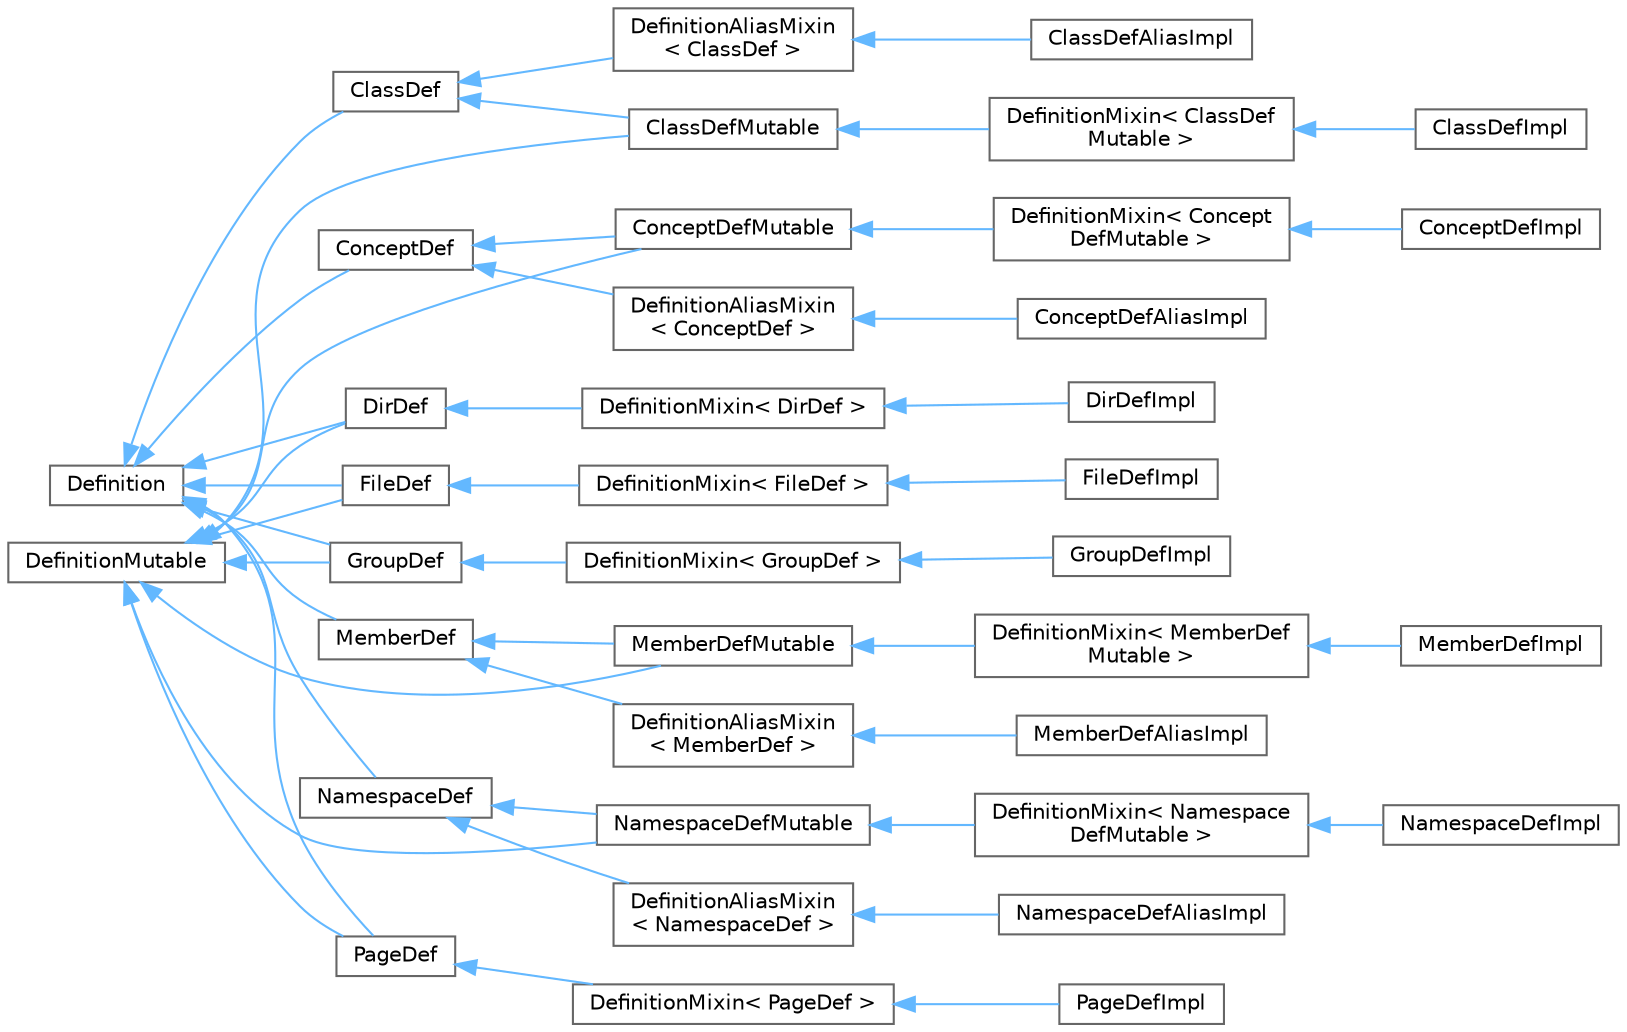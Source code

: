digraph "Graphical Class Hierarchy"
{
 // INTERACTIVE_SVG=YES
 // LATEX_PDF_SIZE
  bgcolor="transparent";
  edge [fontname=Helvetica,fontsize=10,labelfontname=Helvetica,labelfontsize=10];
  node [fontname=Helvetica,fontsize=10,shape=box,height=0.2,width=0.4];
  rankdir="LR";
  Node0 [label="Definition",height=0.2,width=0.4,color="grey40", fillcolor="white", style="filled",URL="$d5/dcc/class_definition.html",tooltip="The common base class of all entity definitions found in the sources."];
  Node0 -> Node1 [dir="back",color="steelblue1",style="solid"];
  Node1 [label="ClassDef",height=0.2,width=0.4,color="grey40", fillcolor="white", style="filled",URL="$d1/dcf/class_class_def.html",tooltip="A abstract class representing of a compound symbol."];
  Node1 -> Node2 [dir="back",color="steelblue1",style="solid"];
  Node2 [label="DefinitionAliasMixin\l\< ClassDef \>",height=0.2,width=0.4,color="grey40", fillcolor="white", style="filled",URL="$d8/d83/class_definition_alias_mixin.html",tooltip=" "];
  Node2 -> Node3 [dir="back",color="steelblue1",style="solid"];
  Node3 [label="ClassDefAliasImpl",height=0.2,width=0.4,color="grey40", fillcolor="white", style="filled",URL="$d0/d2b/class_class_def_alias_impl.html",tooltip=" "];
  Node1 -> Node4 [dir="back",color="steelblue1",style="solid"];
  Node4 [label="ClassDefMutable",height=0.2,width=0.4,color="grey40", fillcolor="white", style="filled",URL="$d0/dc2/class_class_def_mutable.html",tooltip=" "];
  Node4 -> Node5 [dir="back",color="steelblue1",style="solid"];
  Node5 [label="DefinitionMixin\< ClassDef\lMutable \>",height=0.2,width=0.4,color="grey40", fillcolor="white", style="filled",URL="$dd/d10/class_definition_mixin.html",tooltip=" "];
  Node5 -> Node6 [dir="back",color="steelblue1",style="solid"];
  Node6 [label="ClassDefImpl",height=0.2,width=0.4,color="grey40", fillcolor="white", style="filled",URL="$d1/d25/class_class_def_impl.html",tooltip="Implementation of the ClassDef interface."];
  Node0 -> Node11 [dir="back",color="steelblue1",style="solid"];
  Node11 [label="ConceptDef",height=0.2,width=0.4,color="grey40", fillcolor="white", style="filled",URL="$d6/d8d/class_concept_def.html",tooltip=" "];
  Node11 -> Node12 [dir="back",color="steelblue1",style="solid"];
  Node12 [label="DefinitionAliasMixin\l\< ConceptDef \>",height=0.2,width=0.4,color="grey40", fillcolor="white", style="filled",URL="$d8/d83/class_definition_alias_mixin.html",tooltip=" "];
  Node12 -> Node13 [dir="back",color="steelblue1",style="solid"];
  Node13 [label="ConceptDefAliasImpl",height=0.2,width=0.4,color="grey40", fillcolor="white", style="filled",URL="$dd/df3/class_concept_def_alias_impl.html",tooltip=" "];
  Node11 -> Node8 [dir="back",color="steelblue1",style="solid"];
  Node8 [label="ConceptDefMutable",height=0.2,width=0.4,color="grey40", fillcolor="white", style="filled",URL="$d4/deb/class_concept_def_mutable.html",tooltip=" "];
  Node8 -> Node9 [dir="back",color="steelblue1",style="solid"];
  Node9 [label="DefinitionMixin\< Concept\lDefMutable \>",height=0.2,width=0.4,color="grey40", fillcolor="white", style="filled",URL="$dd/d10/class_definition_mixin.html",tooltip=" "];
  Node9 -> Node10 [dir="back",color="steelblue1",style="solid"];
  Node10 [label="ConceptDefImpl",height=0.2,width=0.4,color="grey40", fillcolor="white", style="filled",URL="$d8/d72/class_concept_def_impl.html",tooltip=" "];
  Node0 -> Node14 [dir="back",color="steelblue1",style="solid"];
  Node14 [label="DirDef",height=0.2,width=0.4,color="grey40", fillcolor="white", style="filled",URL="$d4/dd4/class_dir_def.html",tooltip="A model of a directory symbol."];
  Node14 -> Node15 [dir="back",color="steelblue1",style="solid"];
  Node15 [label="DefinitionMixin\< DirDef \>",height=0.2,width=0.4,color="grey40", fillcolor="white", style="filled",URL="$dd/d10/class_definition_mixin.html",tooltip=" "];
  Node15 -> Node16 [dir="back",color="steelblue1",style="solid"];
  Node16 [label="DirDefImpl",height=0.2,width=0.4,color="grey40", fillcolor="white", style="filled",URL="$d8/db7/class_dir_def_impl.html",tooltip=" "];
  Node0 -> Node17 [dir="back",color="steelblue1",style="solid"];
  Node17 [label="FileDef",height=0.2,width=0.4,color="grey40", fillcolor="white", style="filled",URL="$de/db0/class_file_def.html",tooltip="A model of a file symbol."];
  Node17 -> Node18 [dir="back",color="steelblue1",style="solid"];
  Node18 [label="DefinitionMixin\< FileDef \>",height=0.2,width=0.4,color="grey40", fillcolor="white", style="filled",URL="$dd/d10/class_definition_mixin.html",tooltip=" "];
  Node18 -> Node19 [dir="back",color="steelblue1",style="solid"];
  Node19 [label="FileDefImpl",height=0.2,width=0.4,color="grey40", fillcolor="white", style="filled",URL="$d5/d14/class_file_def_impl.html",tooltip=" "];
  Node0 -> Node20 [dir="back",color="steelblue1",style="solid"];
  Node20 [label="GroupDef",height=0.2,width=0.4,color="grey40", fillcolor="white", style="filled",URL="$d8/d09/class_group_def.html",tooltip="A model of a group of symbols."];
  Node20 -> Node21 [dir="back",color="steelblue1",style="solid"];
  Node21 [label="DefinitionMixin\< GroupDef \>",height=0.2,width=0.4,color="grey40", fillcolor="white", style="filled",URL="$dd/d10/class_definition_mixin.html",tooltip=" "];
  Node21 -> Node22 [dir="back",color="steelblue1",style="solid"];
  Node22 [label="GroupDefImpl",height=0.2,width=0.4,color="grey40", fillcolor="white", style="filled",URL="$db/d22/class_group_def_impl.html",tooltip=" "];
  Node0 -> Node26 [dir="back",color="steelblue1",style="solid"];
  Node26 [label="MemberDef",height=0.2,width=0.4,color="grey40", fillcolor="white", style="filled",URL="$da/d09/class_member_def.html",tooltip="A model of a class/file/namespace member symbol."];
  Node26 -> Node27 [dir="back",color="steelblue1",style="solid"];
  Node27 [label="DefinitionAliasMixin\l\< MemberDef \>",height=0.2,width=0.4,color="grey40", fillcolor="white", style="filled",URL="$d8/d83/class_definition_alias_mixin.html",tooltip=" "];
  Node27 -> Node28 [dir="back",color="steelblue1",style="solid"];
  Node28 [label="MemberDefAliasImpl",height=0.2,width=0.4,color="grey40", fillcolor="white", style="filled",URL="$d7/d70/class_member_def_alias_impl.html",tooltip=" "];
  Node26 -> Node23 [dir="back",color="steelblue1",style="solid"];
  Node23 [label="MemberDefMutable",height=0.2,width=0.4,color="grey40", fillcolor="white", style="filled",URL="$dd/d4b/class_member_def_mutable.html",tooltip=" "];
  Node23 -> Node24 [dir="back",color="steelblue1",style="solid"];
  Node24 [label="DefinitionMixin\< MemberDef\lMutable \>",height=0.2,width=0.4,color="grey40", fillcolor="white", style="filled",URL="$dd/d10/class_definition_mixin.html",tooltip=" "];
  Node24 -> Node25 [dir="back",color="steelblue1",style="solid"];
  Node25 [label="MemberDefImpl",height=0.2,width=0.4,color="grey40", fillcolor="white", style="filled",URL="$d7/d7e/class_member_def_impl.html",tooltip=" "];
  Node0 -> Node32 [dir="back",color="steelblue1",style="solid"];
  Node32 [label="NamespaceDef",height=0.2,width=0.4,color="grey40", fillcolor="white", style="filled",URL="$d0/d07/class_namespace_def.html",tooltip="An abstract interface of a namespace symbol."];
  Node32 -> Node33 [dir="back",color="steelblue1",style="solid"];
  Node33 [label="DefinitionAliasMixin\l\< NamespaceDef \>",height=0.2,width=0.4,color="grey40", fillcolor="white", style="filled",URL="$d8/d83/class_definition_alias_mixin.html",tooltip=" "];
  Node33 -> Node34 [dir="back",color="steelblue1",style="solid"];
  Node34 [label="NamespaceDefAliasImpl",height=0.2,width=0.4,color="grey40", fillcolor="white", style="filled",URL="$d2/d9c/class_namespace_def_alias_impl.html",tooltip=" "];
  Node32 -> Node29 [dir="back",color="steelblue1",style="solid"];
  Node29 [label="NamespaceDefMutable",height=0.2,width=0.4,color="grey40", fillcolor="white", style="filled",URL="$dd/dd5/class_namespace_def_mutable.html",tooltip=" "];
  Node29 -> Node30 [dir="back",color="steelblue1",style="solid"];
  Node30 [label="DefinitionMixin\< Namespace\lDefMutable \>",height=0.2,width=0.4,color="grey40", fillcolor="white", style="filled",URL="$dd/d10/class_definition_mixin.html",tooltip=" "];
  Node30 -> Node31 [dir="back",color="steelblue1",style="solid"];
  Node31 [label="NamespaceDefImpl",height=0.2,width=0.4,color="grey40", fillcolor="white", style="filled",URL="$d5/dfa/class_namespace_def_impl.html",tooltip=" "];
  Node0 -> Node35 [dir="back",color="steelblue1",style="solid"];
  Node35 [label="PageDef",height=0.2,width=0.4,color="grey40", fillcolor="white", style="filled",URL="$dd/d41/class_page_def.html",tooltip="A model of a page symbol."];
  Node35 -> Node36 [dir="back",color="steelblue1",style="solid"];
  Node36 [label="DefinitionMixin\< PageDef \>",height=0.2,width=0.4,color="grey40", fillcolor="white", style="filled",URL="$dd/d10/class_definition_mixin.html",tooltip=" "];
  Node36 -> Node37 [dir="back",color="steelblue1",style="solid"];
  Node37 [label="PageDefImpl",height=0.2,width=0.4,color="grey40", fillcolor="white", style="filled",URL="$dd/de8/class_page_def_impl.html",tooltip=" "];
  Node7 [label="DefinitionMutable",height=0.2,width=0.4,color="grey40", fillcolor="white", style="filled",URL="$d0/d46/class_definition_mutable.html",tooltip=" "];
  Node7 -> Node4 [dir="back",color="steelblue1",style="solid"];
  Node7 -> Node8 [dir="back",color="steelblue1",style="solid"];
  Node7 -> Node14 [dir="back",color="steelblue1",style="solid"];
  Node7 -> Node17 [dir="back",color="steelblue1",style="solid"];
  Node7 -> Node20 [dir="back",color="steelblue1",style="solid"];
  Node7 -> Node23 [dir="back",color="steelblue1",style="solid"];
  Node7 -> Node29 [dir="back",color="steelblue1",style="solid"];
  Node7 -> Node35 [dir="back",color="steelblue1",style="solid"];
}
